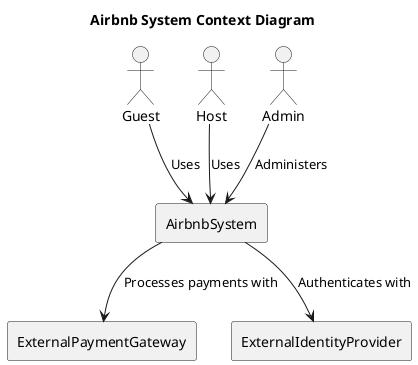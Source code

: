 @startuml
title Airbnb System Context Diagram

actor Guest
actor Host
actor Admin
rectangle AirbnbSystem

Guest --> AirbnbSystem : Uses
Host --> AirbnbSystem : Uses
Admin --> AirbnbSystem : Administers

rectangle ExternalPaymentGateway {
  AirbnbSystem --> ExternalPaymentGateway : Processes payments with
}

rectangle ExternalIdentityProvider {
  AirbnbSystem --> ExternalIdentityProvider : Authenticates with
}

@enduml
